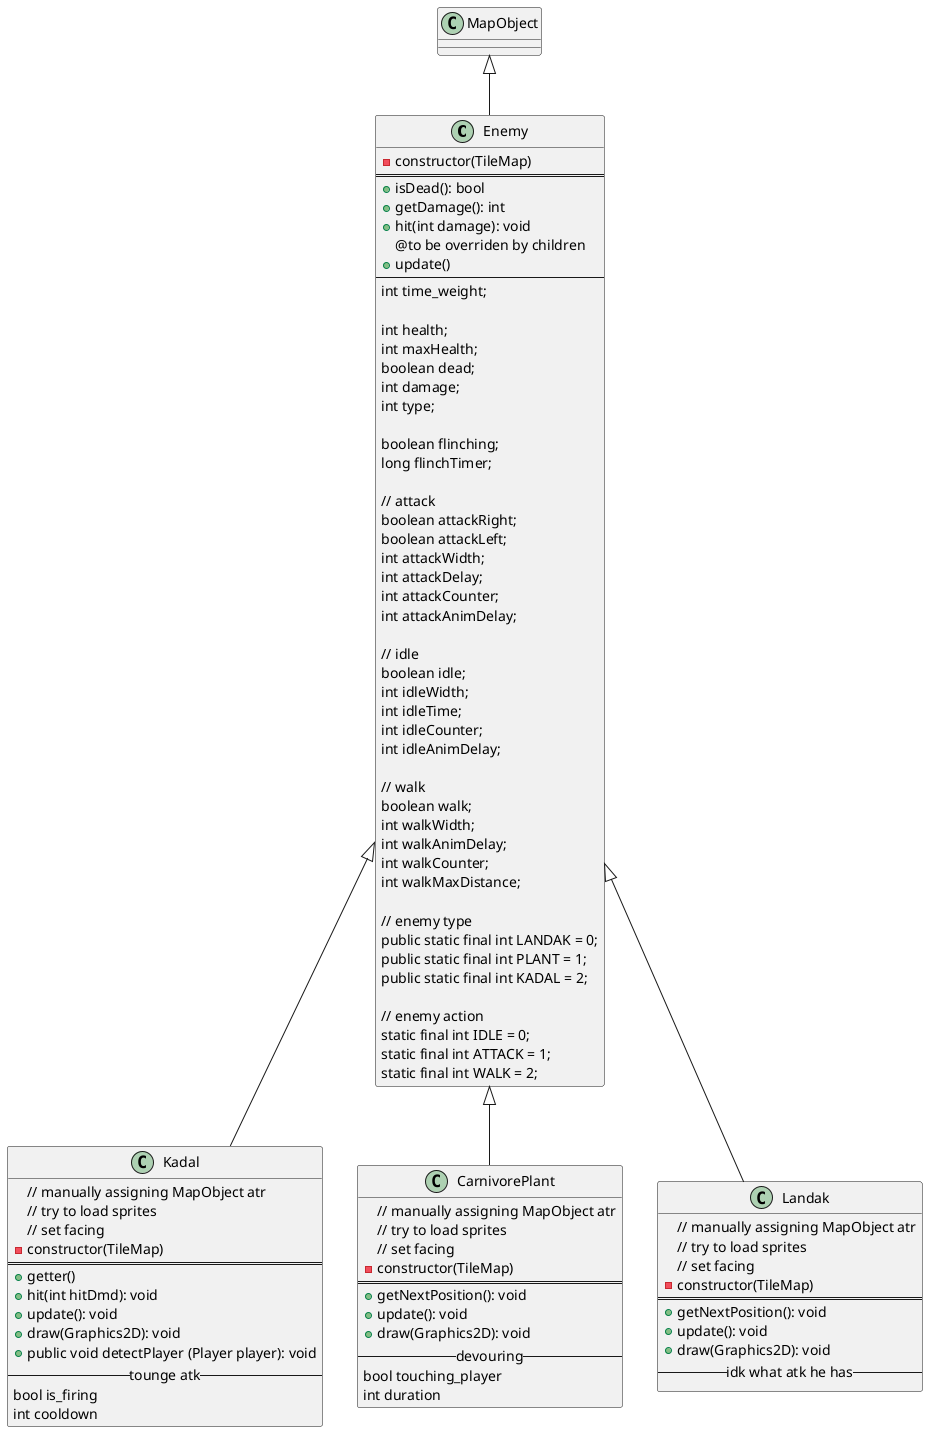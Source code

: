 @startuml
class Enemy extends MapObject{
- constructor(TileMap)
==
+ isDead(): bool
+ getDamage(): int
+ hit(int damage): void
@to be overriden by children
+ update()
--
int time_weight;

int health;
int maxHealth;
boolean dead;
int damage;
int type;

boolean flinching;
long flinchTimer;

// attack
boolean attackRight;
boolean attackLeft;
int attackWidth;
int attackDelay;
int attackCounter;
int attackAnimDelay;

// idle
boolean idle;
int idleWidth;
int idleTime;
int idleCounter;
int idleAnimDelay;

// walk
boolean walk;
int walkWidth;
int walkAnimDelay;
int walkCounter;
int walkMaxDistance;

// enemy type
public static final int LANDAK = 0;
public static final int PLANT = 1;
public static final int KADAL = 2;

// enemy action
static final int IDLE = 0;
static final int ATTACK = 1;
static final int WALK = 2;
}
class Kadal {
// manually assigning MapObject atr
// try to load sprites
// set facing
- constructor(TileMap)
==
+ getter()
+ hit(int hitDmd): void
+ update(): void
+ draw(Graphics2D): void
+ public void detectPlayer (Player player): void
--tounge atk--
bool is_firing
int cooldown
}
class CarnivorePlant {
// manually assigning MapObject atr
// try to load sprites
// set facing
- constructor(TileMap)
==
+ getNextPosition(): void
+ update(): void
+ draw(Graphics2D): void
--devouring--
bool touching_player
int duration
}
class Landak {
// manually assigning MapObject atr
// try to load sprites
// set facing
- constructor(TileMap)
==
+ getNextPosition(): void
+ update(): void
+ draw(Graphics2D): void
--idk what atk he has--
}
Enemy <|-- Landak
Enemy <|-- Kadal
Enemy <|-- CarnivorePlant
@enduml